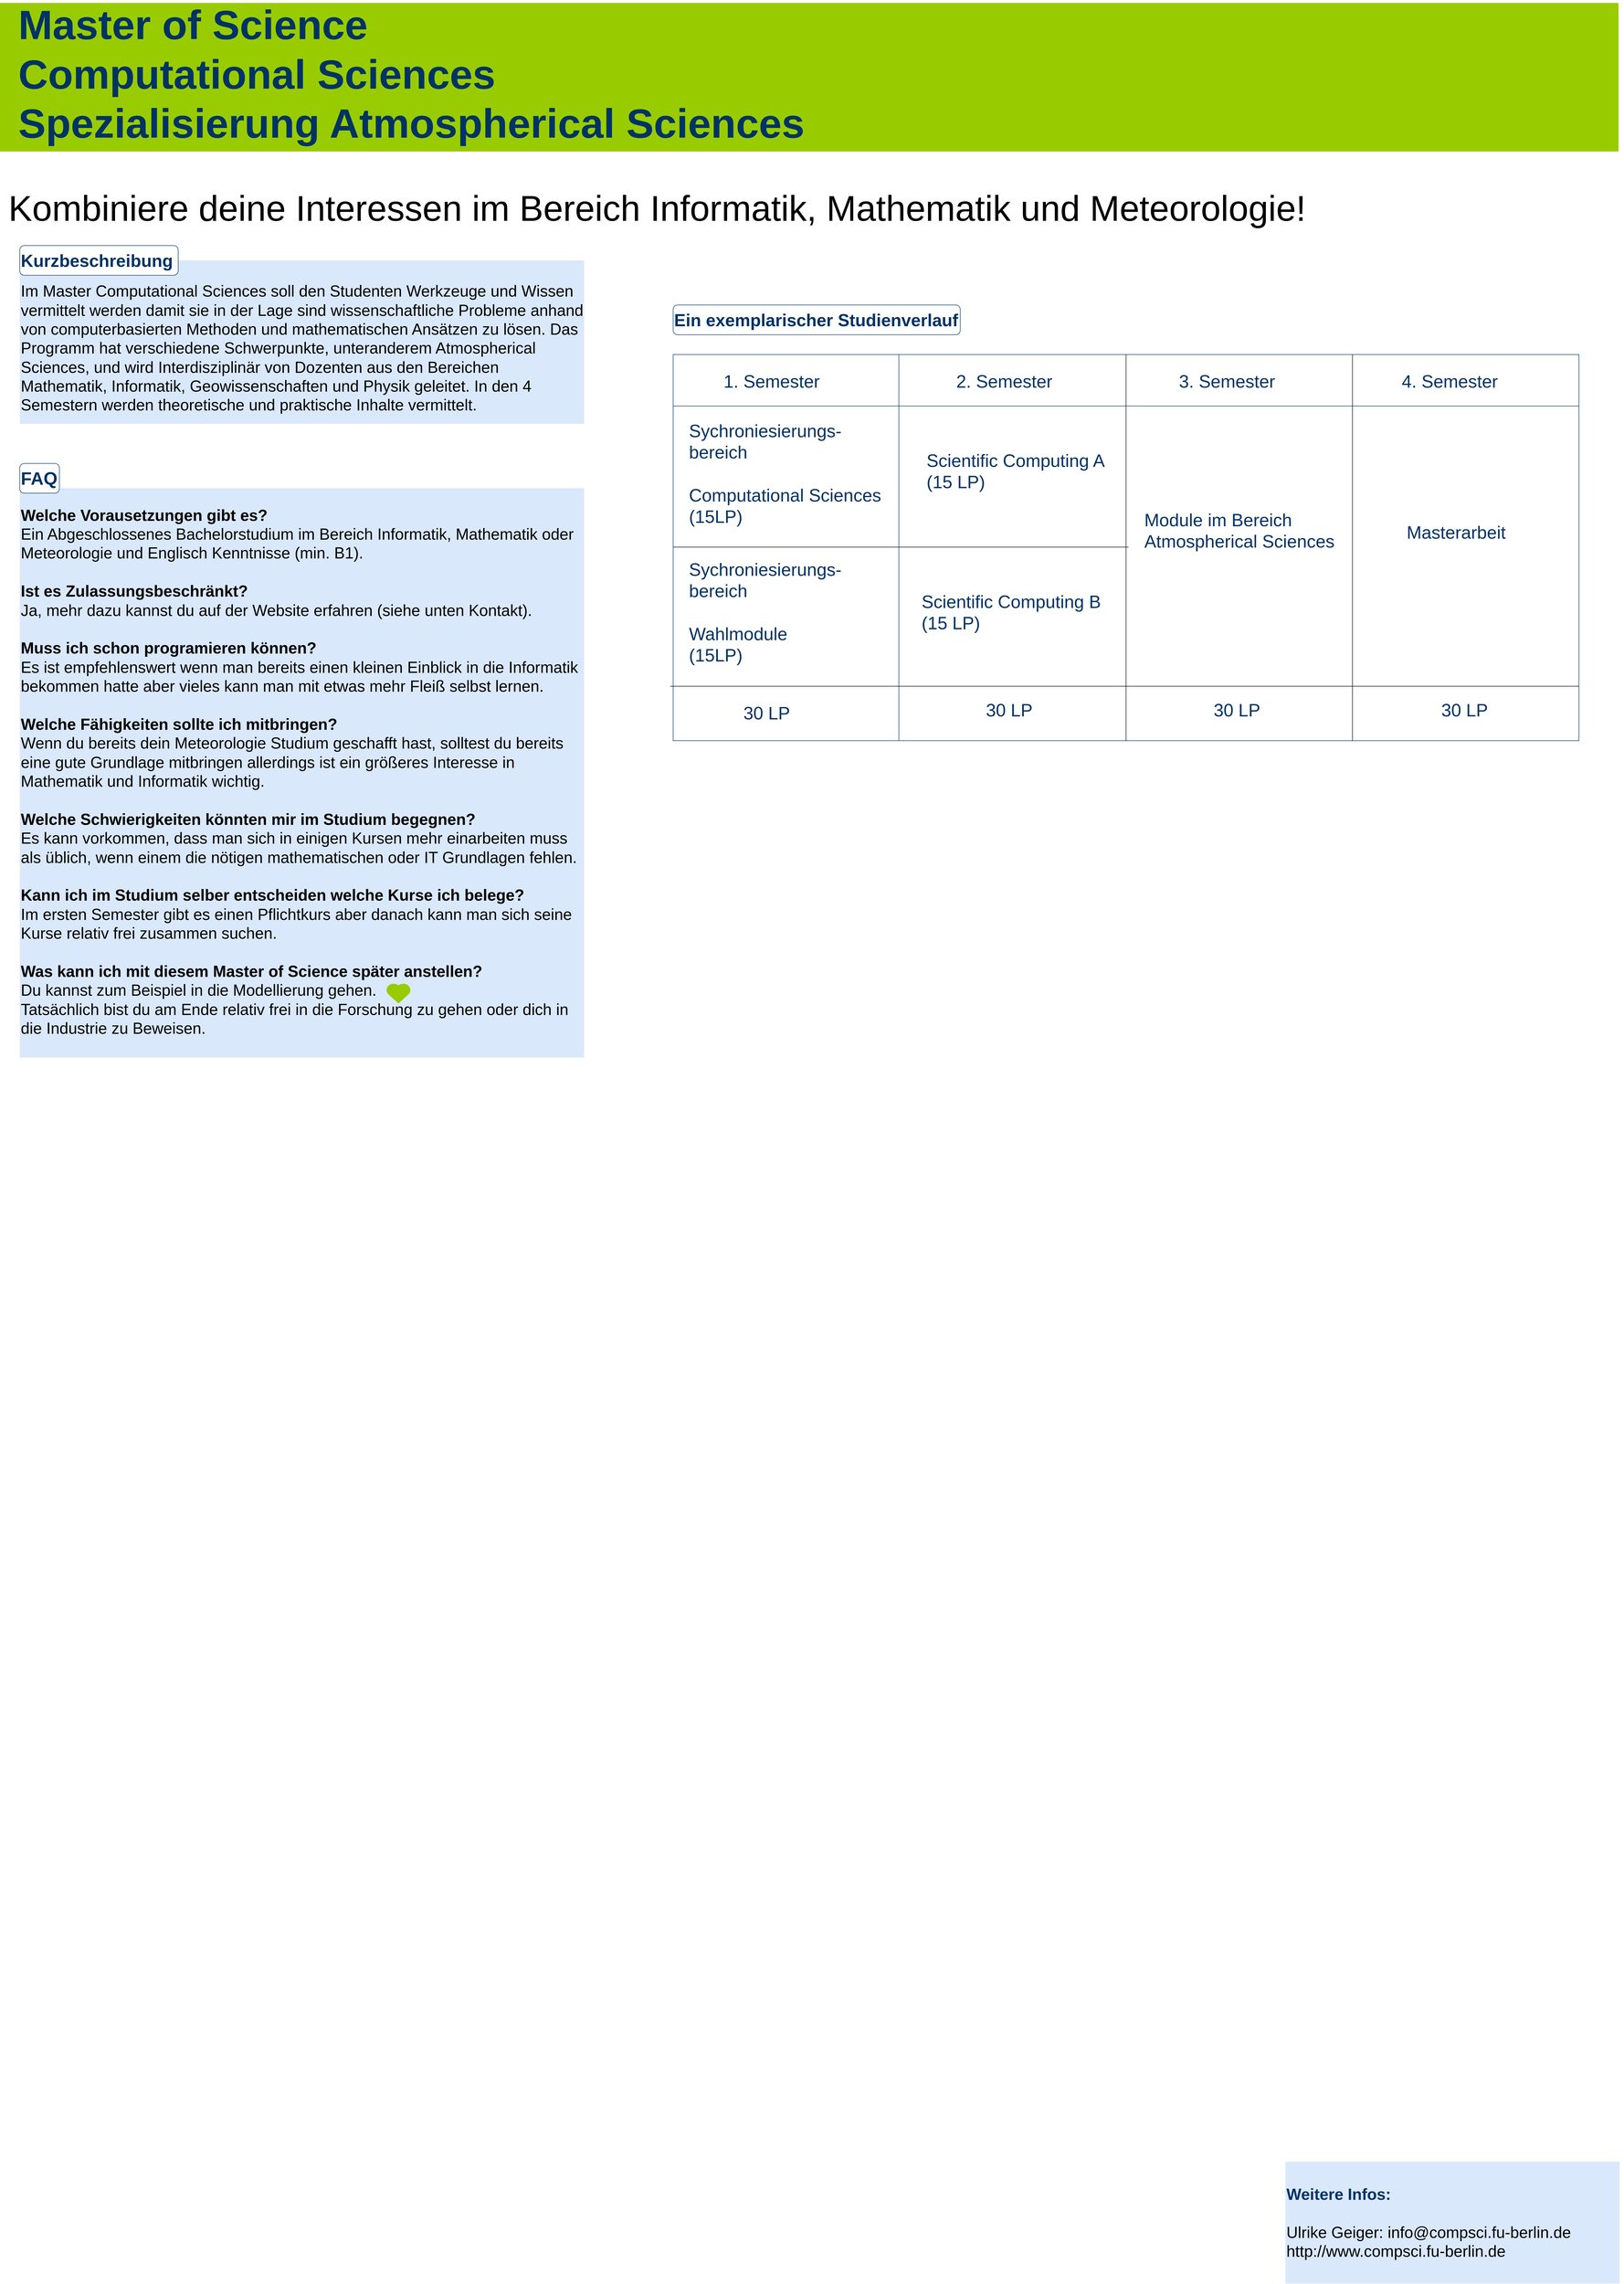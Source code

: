 <mxfile version="10.6.5" type="github"><diagram id="0yWm1TnqraPglL_wG8Ss" name="Page-1"><mxGraphModel dx="1886" dy="946" grid="1" gridSize="10" guides="1" tooltips="1" connect="1" arrows="1" fold="1" page="1" pageScale="1" pageWidth="3300" pageHeight="4681" math="0" shadow="0"><root><mxCell id="0"/><mxCell id="1" parent="0"/><mxCell id="QjoiSm2YEYRb1v46vJlW-3" value="&lt;div style=&quot;font-size: 83px&quot; align=&quot;left&quot;&gt;&lt;font style=&quot;font-size: 83px&quot; face=&quot;Helvetica&quot;&gt;Master of Science &lt;br&gt;&lt;/font&gt;&lt;/div&gt;&lt;div style=&quot;font-size: 83px&quot; align=&quot;left&quot;&gt;&lt;font style=&quot;font-size: 83px&quot; face=&quot;Helvetica&quot;&gt;Computational Sciences&lt;/font&gt;&lt;/div&gt;&lt;div style=&quot;font-size: 83px&quot; align=&quot;left&quot;&gt;&lt;font style=&quot;font-size: 83px&quot; face=&quot;Helvetica&quot;&gt;Spezialisierung Atmospherical Sciences&lt;/font&gt;&lt;font style=&quot;font-size: 83px&quot;&gt;&lt;br&gt;&lt;/font&gt;&lt;/div&gt;" style="rounded=0;whiteSpace=wrap;html=1;fillColor=#99CC00;strokeColor=none;fontSize=84;fontColor=#003366;fontStyle=1;align=left;spacingLeft=37;spacing=0;verticalAlign=middle;horizontal=1;spacingTop=-12;" vertex="1" parent="1"><mxGeometry y="40" width="3270" height="300" as="geometry"/></mxCell><mxCell id="QjoiSm2YEYRb1v46vJlW-1" value="" style="shape=image;imageAspect=0;aspect=fixed;verticalLabelPosition=bottom;verticalAlign=top;image=https://www.fu-berlin.de/sites/corporate-design/downloads_container/Logo_RGB_Ausdruck.jpg;" vertex="1" parent="1"><mxGeometry x="2140" y="40" width="1140" height="304" as="geometry"/></mxCell><mxCell id="QjoiSm2YEYRb1v46vJlW-4" value="&lt;font style=&quot;font-size: 72px&quot;&gt;Kombiniere deine Interessen im Bereich Informatik, Mathematik und Meteorologie!&lt;br&gt;&lt;/font&gt;" style="rounded=0;whiteSpace=wrap;html=1;strokeColor=none;fillColor=#FFFFFF;fontColor=#000000;align=left;labelBorderColor=none;" vertex="1" parent="1"><mxGeometry x="15" y="380" width="3240" height="150" as="geometry"/></mxCell><mxCell id="QjoiSm2YEYRb1v46vJlW-5" value="&lt;p style=&quot;line-height: 100%&quot;&gt;&lt;/p&gt;&lt;div&gt;&lt;font style=&quot;font-size: 32px&quot; color=&quot;#003366&quot;&gt;&lt;b&gt;&lt;font style=&quot;font-size: 32px&quot;&gt;&lt;font color=&quot;#000000&quot;&gt;&lt;br&gt;&lt;/font&gt;&lt;/font&gt;&lt;/b&gt;&lt;/font&gt;&lt;/div&gt;&lt;div&gt;&lt;font style=&quot;font-size: 32px&quot; color=&quot;#003366&quot;&gt;&lt;b&gt;&lt;font style=&quot;font-size: 32px&quot;&gt;&lt;font color=&quot;#000000&quot;&gt;&lt;br&gt;&lt;/font&gt;&lt;/font&gt;&lt;/b&gt;&lt;/font&gt;&lt;/div&gt;&lt;div&gt;&lt;font style=&quot;font-size: 32px&quot; color=&quot;#003366&quot;&gt;&lt;b&gt;&lt;font style=&quot;font-size: 32px&quot;&gt;&lt;font color=&quot;#000000&quot;&gt;Welche Vorausetzungen gibt es?&lt;/font&gt;&lt;br&gt;&lt;/font&gt;&lt;/b&gt;&lt;/font&gt;&lt;/div&gt;&lt;div style=&quot;font-size: 32px&quot;&gt;&lt;font style=&quot;font-size: 32px&quot;&gt;Ein Abgeschlossenes Bachelorstudium im Bereich Informatik, Mathematik oder Meteorologie und Englisch Kenntnisse (min. B1).&lt;/font&gt;&lt;/div&gt;&lt;div style=&quot;font-size: 32px&quot;&gt;&lt;font style=&quot;font-size: 32px&quot;&gt;&lt;br&gt;&lt;/font&gt;&lt;/div&gt;&lt;div style=&quot;font-size: 32px&quot;&gt;&lt;b&gt;&lt;font style=&quot;font-size: 32px&quot;&gt;Ist es Zulassungsbeschränkt?&lt;/font&gt;&lt;/b&gt;&lt;/div&gt;&lt;div style=&quot;font-size: 32px&quot;&gt;&lt;font style=&quot;font-size: 32px&quot;&gt;Ja, mehr dazu kannst du auf der Website erfahren (siehe unten Kontakt).&lt;br&gt;&lt;/font&gt;&lt;/div&gt;&lt;div style=&quot;font-size: 32px&quot;&gt;&lt;font style=&quot;font-size: 32px&quot;&gt;&lt;br&gt;&lt;/font&gt;&lt;/div&gt;&lt;div&gt;&lt;b&gt;Muss ich schon programieren können?&lt;/b&gt;&lt;/div&gt;&lt;div&gt;Es ist empfehlenswert wenn man bereits einen kleinen Einblick in die Informatik bekommen hatte aber vieles kann man mit etwas mehr Fleiß selbst lernen.&lt;/div&gt;&lt;div&gt;&lt;br&gt;&lt;/div&gt;&lt;div&gt;&lt;b&gt;Welche Fähigkeiten sollte ich mitbringen?&lt;/b&gt;&lt;/div&gt;&lt;div&gt;Wenn du bereits dein Meteorologie Studium geschafft hast, solltest du bereits eine gute Grundlage mitbringen allerdings ist ein größeres Interesse in Mathematik und Informatik wichtig.&lt;br&gt;&lt;/div&gt;&lt;div&gt;&lt;br&gt;&lt;/div&gt;&lt;div&gt;&lt;b&gt;Welche Schwierigkeiten könnten mir im Studium begegnen?&lt;/b&gt;&lt;/div&gt;&lt;div&gt;Es kann vorkommen, dass man sich in einigen Kursen mehr einarbeiten muss als üblich, wenn einem die nötigen mathematischen oder IT Grundlagen fehlen.&lt;/div&gt;&lt;div&gt;&lt;br&gt;&lt;/div&gt;&lt;div&gt;&lt;b&gt;Kann ich im Studium selber entscheiden welche Kurse ich belege? &lt;br&gt;&lt;/b&gt;&lt;/div&gt;&lt;div&gt;Im ersten Semester gibt es einen Pflichtkurs aber danach kann man sich seine Kurse relativ frei zusammen suchen.&lt;br&gt;&lt;/div&gt;&lt;div&gt;&lt;br&gt;&lt;/div&gt;&lt;div&gt;&lt;b&gt;Was kann ich mit diesem Master of Science später anstellen?&lt;/b&gt;&lt;/div&gt;&lt;div&gt;Du kannst zum Beispiel in die Modellierung gehen. &lt;b&gt;&lt;br&gt;&lt;/b&gt;&lt;/div&gt;&lt;div&gt;Tatsächlich bist du am Ende relativ frei in die Forschung zu gehen oder dich in die Industrie zu Beweisen.&lt;b&gt;&lt;br&gt;&lt;/b&gt;&lt;/div&gt;&lt;div&gt;&lt;br&gt;&lt;/div&gt;&lt;div style=&quot;font-size: 32px&quot;&gt;&lt;font style=&quot;font-size: 32px&quot;&gt;&lt;br&gt;&lt;/font&gt;&lt;/div&gt;&lt;div style=&quot;font-size: 32px&quot;&gt;&lt;font style=&quot;font-size: 32px&quot;&gt;&lt;br&gt;&lt;/font&gt;&lt;/div&gt;&lt;div style=&quot;font-size: 32px&quot;&gt;&lt;font style=&quot;font-size: 32px&quot;&gt;&lt;br style=&quot;font-size: 32px&quot;&gt;&lt;/font&gt;&lt;/div&gt;&lt;p&gt;&lt;/p&gt;" style="rounded=0;whiteSpace=wrap;html=1;strokeColor=none;fillColor=#dae8fc;align=left;fontSize=32;spacingTop=71;" vertex="1" parent="1"><mxGeometry x="40" y="1020" width="1140" height="1150" as="geometry"/></mxCell><mxCell id="QjoiSm2YEYRb1v46vJlW-6" value="&lt;div&gt;&lt;b&gt;&lt;font color=&quot;#003366&quot;&gt;Weitere Infos:&lt;/font&gt;&lt;/b&gt;&lt;/div&gt;&lt;div&gt;&lt;br&gt;&lt;/div&gt;&lt;div&gt;Ulrike Geiger: info@compsci.fu-berlin.de&lt;/div&gt;http://www.compsci.fu-berlin.de" style="rounded=0;whiteSpace=wrap;html=1;strokeColor=none;fillColor=#dae8fc;fontSize=32;align=left;" vertex="1" parent="1"><mxGeometry x="2597" y="4400" width="675" height="246" as="geometry"/></mxCell><mxCell id="QjoiSm2YEYRb1v46vJlW-7" value="Im Master Computational Sciences soll den Studenten Werkzeuge und Wissen vermittelt werden damit sie in der Lage sind wissenschaftliche Probleme anhand von computerbasierten Methoden und mathematischen Ansätzen zu lösen. Das Programm hat verschiedene Schwerpunkte, unteranderem Atmospherical Sciences, und wird Interdisziplinär von Dozenten aus den Bereichen Mathematik, Informatik, Geowissenschaften und Physik geleitet. In den 4 Semestern werden theoretische und praktische Inhalte vermittelt. " style="rounded=0;whiteSpace=wrap;html=1;strokeColor=none;fillColor=#dae8fc;fontSize=32;align=left;spacingTop=23;" vertex="1" parent="1"><mxGeometry x="40" y="560" width="1140" height="330" as="geometry"/></mxCell><mxCell id="QjoiSm2YEYRb1v46vJlW-8" value="" style="verticalLabelPosition=bottom;verticalAlign=top;html=1;shape=mxgraph.basic.heart;strokeColor=#99CC00;fillColor=#99CC00;fontSize=32;align=left;" vertex="1" parent="1"><mxGeometry x="780" y="2020" width="50" height="40" as="geometry"/></mxCell><mxCell id="QjoiSm2YEYRb1v46vJlW-11" value="Kurzbeschreibung" style="rounded=1;whiteSpace=wrap;html=1;strokeColor=#003366;fillColor=#FFFFFF;fontSize=35;fontColor=#003366;align=left;fontStyle=1" vertex="1" parent="1"><mxGeometry x="40" y="530" width="320" height="60" as="geometry"/></mxCell><mxCell id="QjoiSm2YEYRb1v46vJlW-12" value="FAQ" style="rounded=1;whiteSpace=wrap;html=1;strokeColor=#003366;fillColor=#FFFFFF;fontSize=36;fontColor=#003366;align=left;fontStyle=1" vertex="1" parent="1"><mxGeometry x="40" y="970" width="80" height="60" as="geometry"/></mxCell><mxCell id="QjoiSm2YEYRb1v46vJlW-16" value="" style="shape=internalStorage;whiteSpace=wrap;html=1;backgroundOutline=1;strokeColor=#003366;fillColor=#FFFFFF;fontSize=36;fontColor=#003366;align=left;dx=456;dy=104;" vertex="1" parent="1"><mxGeometry x="1360" y="750" width="1830" height="780" as="geometry"/></mxCell><mxCell id="QjoiSm2YEYRb1v46vJlW-22" value="" style="endArrow=none;html=1;fontSize=36;fontColor=#003366;entryX=0.5;entryY=0;entryDx=0;entryDy=0;exitX=0.5;exitY=1;exitDx=0;exitDy=0;" edge="1" parent="1" source="QjoiSm2YEYRb1v46vJlW-16" target="QjoiSm2YEYRb1v46vJlW-16"><mxGeometry width="50" height="50" relative="1" as="geometry"><mxPoint x="2240" y="1080" as="sourcePoint"/><mxPoint x="2240" y="640" as="targetPoint"/><Array as="points"/></mxGeometry></mxCell><mxCell id="QjoiSm2YEYRb1v46vJlW-23" value="" style="endArrow=none;html=1;fontSize=36;fontColor=#003366;entryX=0.75;entryY=0;entryDx=0;entryDy=0;exitX=0.75;exitY=1;exitDx=0;exitDy=0;" edge="1" parent="1" source="QjoiSm2YEYRb1v46vJlW-16" target="QjoiSm2YEYRb1v46vJlW-16"><mxGeometry width="50" height="50" relative="1" as="geometry"><mxPoint x="2169" y="1080" as="sourcePoint"/><mxPoint x="2169" y="640" as="targetPoint"/><Array as="points"/></mxGeometry></mxCell><mxCell id="QjoiSm2YEYRb1v46vJlW-24" value="" style="endArrow=none;html=1;fontSize=36;fontColor=#003366;" edge="1" parent="1"><mxGeometry width="50" height="50" relative="1" as="geometry"><mxPoint x="3190" y="1420" as="sourcePoint"/><mxPoint x="1354" y="1420" as="targetPoint"/><Array as="points"/></mxGeometry></mxCell><mxCell id="QjoiSm2YEYRb1v46vJlW-25" value="4. Semester" style="text;html=1;resizable=0;points=[];autosize=1;align=left;verticalAlign=top;spacingTop=-4;fontSize=36;fontColor=#003366;" vertex="1" parent="1"><mxGeometry x="2830" y="780" width="210" height="40" as="geometry"/></mxCell><mxCell id="QjoiSm2YEYRb1v46vJlW-26" value="1. Semester" style="text;html=1;resizable=0;points=[];autosize=1;align=left;verticalAlign=top;spacingTop=-4;fontSize=36;fontColor=#003366;" vertex="1" parent="1"><mxGeometry x="1460" y="780" width="210" height="40" as="geometry"/></mxCell><mxCell id="QjoiSm2YEYRb1v46vJlW-27" value="2. Semester" style="text;html=1;resizable=0;points=[];autosize=1;align=left;verticalAlign=top;spacingTop=-4;fontSize=36;fontColor=#003366;" vertex="1" parent="1"><mxGeometry x="1930" y="780" width="210" height="40" as="geometry"/></mxCell><mxCell id="QjoiSm2YEYRb1v46vJlW-28" value="3. Semester" style="text;html=1;resizable=0;points=[];autosize=1;align=left;verticalAlign=top;spacingTop=-4;fontSize=36;fontColor=#003366;" vertex="1" parent="1"><mxGeometry x="2380" y="780" width="210" height="40" as="geometry"/></mxCell><mxCell id="QjoiSm2YEYRb1v46vJlW-29" value="&lt;div&gt;30 LP&lt;/div&gt;" style="text;html=1;resizable=0;points=[];autosize=1;align=left;verticalAlign=top;spacingTop=-4;fontSize=36;fontColor=#003366;" vertex="1" parent="1"><mxGeometry x="1500" y="1450" width="110" height="40" as="geometry"/></mxCell><mxCell id="QjoiSm2YEYRb1v46vJlW-30" value="30 LP" style="text;html=1;fontSize=36;fontColor=#003366;" vertex="1" parent="1"><mxGeometry x="1990" y="1440" width="120" height="60" as="geometry"/></mxCell><mxCell id="QjoiSm2YEYRb1v46vJlW-31" value="30 LP" style="text;html=1;fontSize=36;fontColor=#003366;" vertex="1" parent="1"><mxGeometry x="2450" y="1440" width="120" height="60" as="geometry"/></mxCell><mxCell id="QjoiSm2YEYRb1v46vJlW-32" value="30 LP" style="text;html=1;fontSize=36;fontColor=#003366;" vertex="1" parent="1"><mxGeometry x="2910" y="1440" width="120" height="60" as="geometry"/></mxCell><mxCell id="QjoiSm2YEYRb1v46vJlW-34" value="" style="endArrow=none;html=1;fontSize=36;fontColor=#003366;" edge="1" parent="1"><mxGeometry width="50" height="50" relative="1" as="geometry"><mxPoint x="2280" y="1139" as="sourcePoint"/><mxPoint x="1360" y="1139" as="targetPoint"/><Array as="points"/></mxGeometry></mxCell><mxCell id="QjoiSm2YEYRb1v46vJlW-35" value="Ein exemplarischer Studienverlauf" style="rounded=1;whiteSpace=wrap;html=1;strokeColor=#003366;fillColor=#FFFFFF;fontSize=35;fontColor=#003366;align=left;fontStyle=1" vertex="1" parent="1"><mxGeometry x="1360" y="650" width="580" height="60" as="geometry"/></mxCell><mxCell id="QjoiSm2YEYRb1v46vJlW-36" value="&lt;div&gt;Sychroniesierungs-&lt;/div&gt;&lt;div&gt;bereich &lt;br&gt;&lt;/div&gt;&lt;div&gt;&lt;br&gt;&lt;/div&gt;&lt;div&gt;Wahlmodule &lt;br&gt;&lt;/div&gt;&lt;div&gt;(15LP)&lt;br&gt;&lt;/div&gt;" style="text;html=1;resizable=0;points=[];autosize=1;align=left;verticalAlign=top;spacingTop=-4;fontSize=36;fontColor=#003366;" vertex="1" parent="1"><mxGeometry x="1390" y="1160" width="320" height="220" as="geometry"/></mxCell><mxCell id="QjoiSm2YEYRb1v46vJlW-37" value="&lt;div&gt;Sychroniesierungs-&lt;/div&gt;&lt;div&gt;bereich&lt;/div&gt;&lt;div&gt;&lt;br&gt;&lt;/div&gt;&lt;div&gt;Computational Sciences&lt;/div&gt;&lt;div&gt;(15LP)&lt;br&gt;&lt;/div&gt;" style="text;html=1;resizable=0;points=[];autosize=1;align=left;verticalAlign=top;spacingTop=-4;fontSize=36;fontColor=#003366;" vertex="1" parent="1"><mxGeometry x="1390" y="880" width="400" height="220" as="geometry"/></mxCell><mxCell id="QjoiSm2YEYRb1v46vJlW-38" value="&lt;div&gt;Scientific Computing A&lt;/div&gt;&lt;div&gt;(15 LP)&lt;br&gt;&lt;/div&gt;" style="text;html=1;resizable=0;points=[];autosize=1;align=left;verticalAlign=top;spacingTop=-4;fontSize=36;fontColor=#003366;" vertex="1" parent="1"><mxGeometry x="1870" y="940" width="380" height="90" as="geometry"/></mxCell><mxCell id="QjoiSm2YEYRb1v46vJlW-39" value="&lt;div&gt;Scientific Computing B&lt;br&gt;&lt;/div&gt;&lt;div&gt;(15 LP)&lt;br&gt;&lt;/div&gt;" style="text;html=1;resizable=0;points=[];autosize=1;align=left;verticalAlign=top;spacingTop=-4;fontSize=36;fontColor=#003366;" vertex="1" parent="1"><mxGeometry x="1860" y="1225" width="380" height="90" as="geometry"/></mxCell><mxCell id="QjoiSm2YEYRb1v46vJlW-40" value="&lt;div&gt;Module im Bereich&lt;/div&gt;&lt;div&gt; Atmospherical Sciences&lt;/div&gt;&lt;div&gt;&lt;br&gt;&lt;/div&gt;" style="text;html=1;resizable=0;points=[];autosize=1;align=left;verticalAlign=top;spacingTop=-4;fontSize=36;fontColor=#003366;" vertex="1" parent="1"><mxGeometry x="2310" y="1060" width="400" height="130" as="geometry"/></mxCell><mxCell id="QjoiSm2YEYRb1v46vJlW-41" value="Masterarbeit" style="text;html=1;resizable=0;points=[];autosize=1;align=left;verticalAlign=top;spacingTop=-4;fontSize=36;fontColor=#003366;" vertex="1" parent="1"><mxGeometry x="2840" y="1085" width="210" height="40" as="geometry"/></mxCell></root></mxGraphModel></diagram></mxfile>
